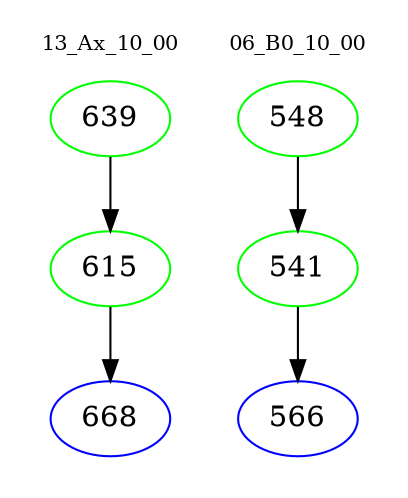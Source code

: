digraph{
subgraph cluster_0 {
color = white
label = "13_Ax_10_00";
fontsize=10;
T0_639 [label="639", color="green"]
T0_639 -> T0_615 [color="black"]
T0_615 [label="615", color="green"]
T0_615 -> T0_668 [color="black"]
T0_668 [label="668", color="blue"]
}
subgraph cluster_1 {
color = white
label = "06_B0_10_00";
fontsize=10;
T1_548 [label="548", color="green"]
T1_548 -> T1_541 [color="black"]
T1_541 [label="541", color="green"]
T1_541 -> T1_566 [color="black"]
T1_566 [label="566", color="blue"]
}
}

